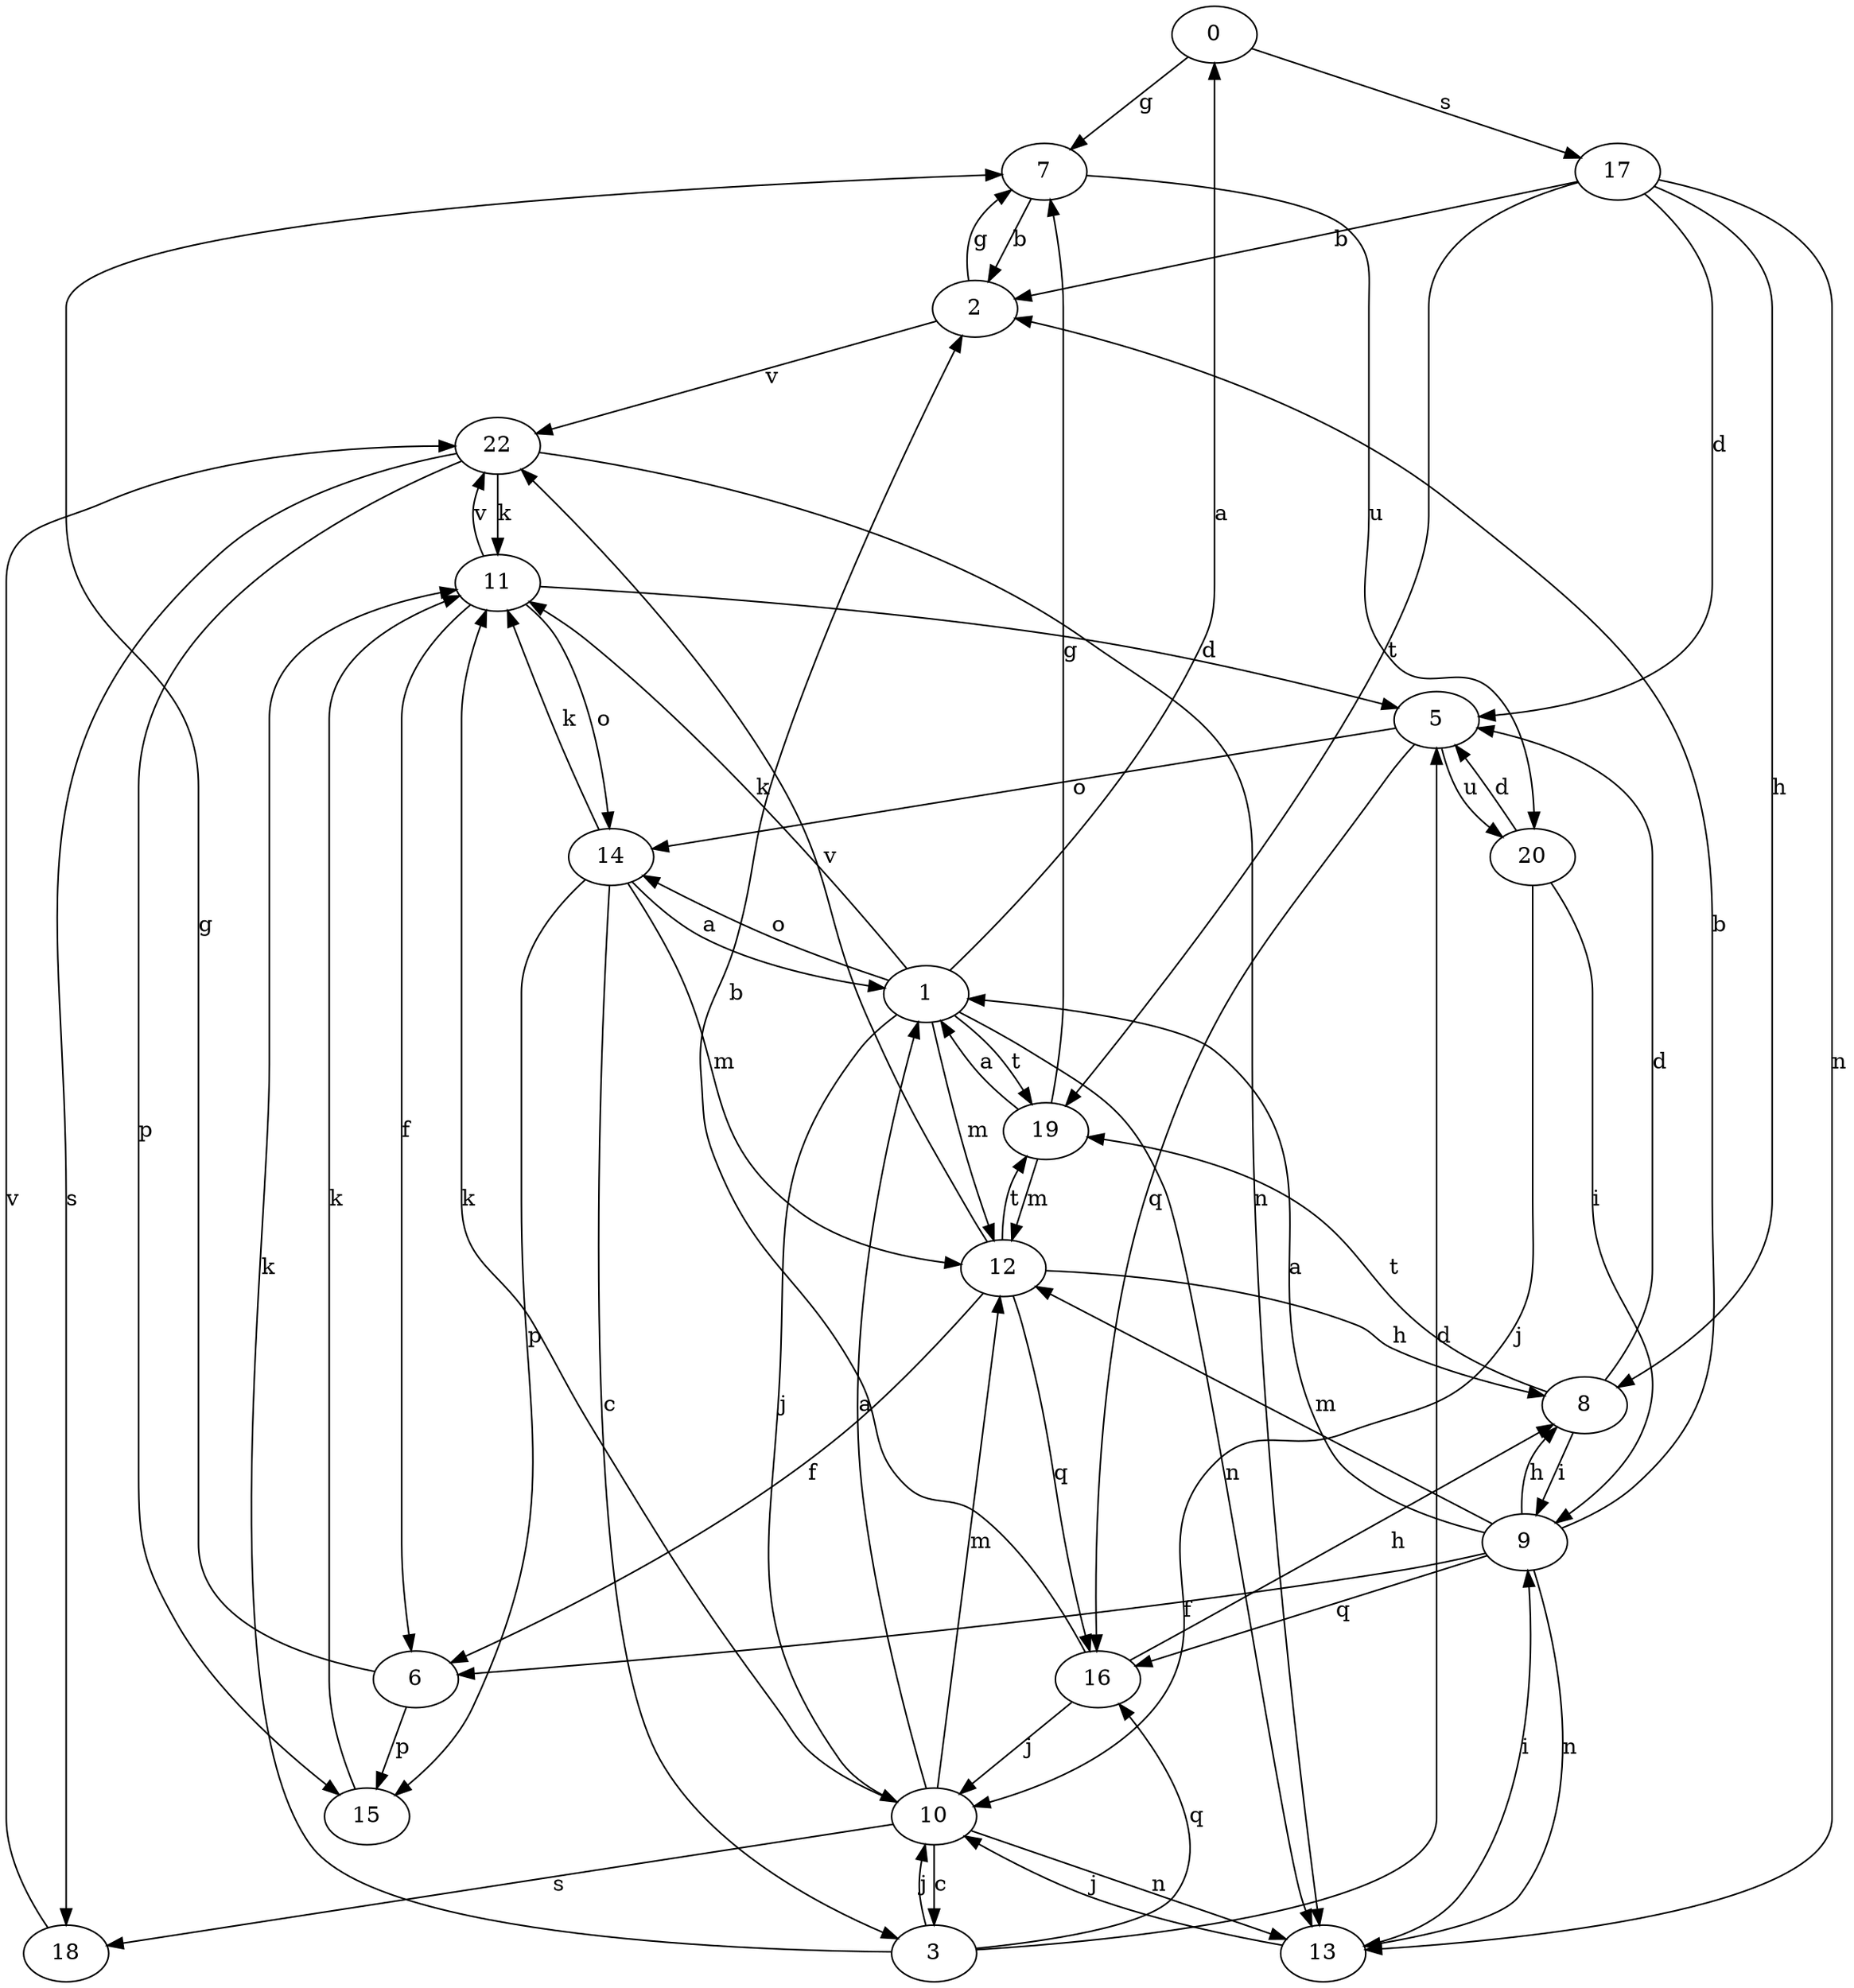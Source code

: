 strict digraph  {
0;
1;
2;
3;
5;
6;
7;
8;
9;
10;
11;
12;
13;
14;
15;
16;
17;
18;
19;
20;
22;
0 -> 7  [label=g];
0 -> 17  [label=s];
1 -> 0  [label=a];
1 -> 10  [label=j];
1 -> 11  [label=k];
1 -> 12  [label=m];
1 -> 13  [label=n];
1 -> 14  [label=o];
1 -> 19  [label=t];
2 -> 7  [label=g];
2 -> 22  [label=v];
3 -> 5  [label=d];
3 -> 10  [label=j];
3 -> 11  [label=k];
3 -> 16  [label=q];
5 -> 14  [label=o];
5 -> 16  [label=q];
5 -> 20  [label=u];
6 -> 7  [label=g];
6 -> 15  [label=p];
7 -> 2  [label=b];
7 -> 20  [label=u];
8 -> 5  [label=d];
8 -> 9  [label=i];
8 -> 19  [label=t];
9 -> 1  [label=a];
9 -> 2  [label=b];
9 -> 6  [label=f];
9 -> 8  [label=h];
9 -> 12  [label=m];
9 -> 13  [label=n];
9 -> 16  [label=q];
10 -> 1  [label=a];
10 -> 3  [label=c];
10 -> 11  [label=k];
10 -> 12  [label=m];
10 -> 13  [label=n];
10 -> 18  [label=s];
11 -> 5  [label=d];
11 -> 6  [label=f];
11 -> 14  [label=o];
11 -> 22  [label=v];
12 -> 6  [label=f];
12 -> 8  [label=h];
12 -> 16  [label=q];
12 -> 19  [label=t];
12 -> 22  [label=v];
13 -> 9  [label=i];
13 -> 10  [label=j];
14 -> 1  [label=a];
14 -> 3  [label=c];
14 -> 11  [label=k];
14 -> 12  [label=m];
14 -> 15  [label=p];
15 -> 11  [label=k];
16 -> 2  [label=b];
16 -> 8  [label=h];
16 -> 10  [label=j];
17 -> 2  [label=b];
17 -> 5  [label=d];
17 -> 8  [label=h];
17 -> 13  [label=n];
17 -> 19  [label=t];
18 -> 22  [label=v];
19 -> 1  [label=a];
19 -> 7  [label=g];
19 -> 12  [label=m];
20 -> 5  [label=d];
20 -> 9  [label=i];
20 -> 10  [label=j];
22 -> 11  [label=k];
22 -> 13  [label=n];
22 -> 15  [label=p];
22 -> 18  [label=s];
}
